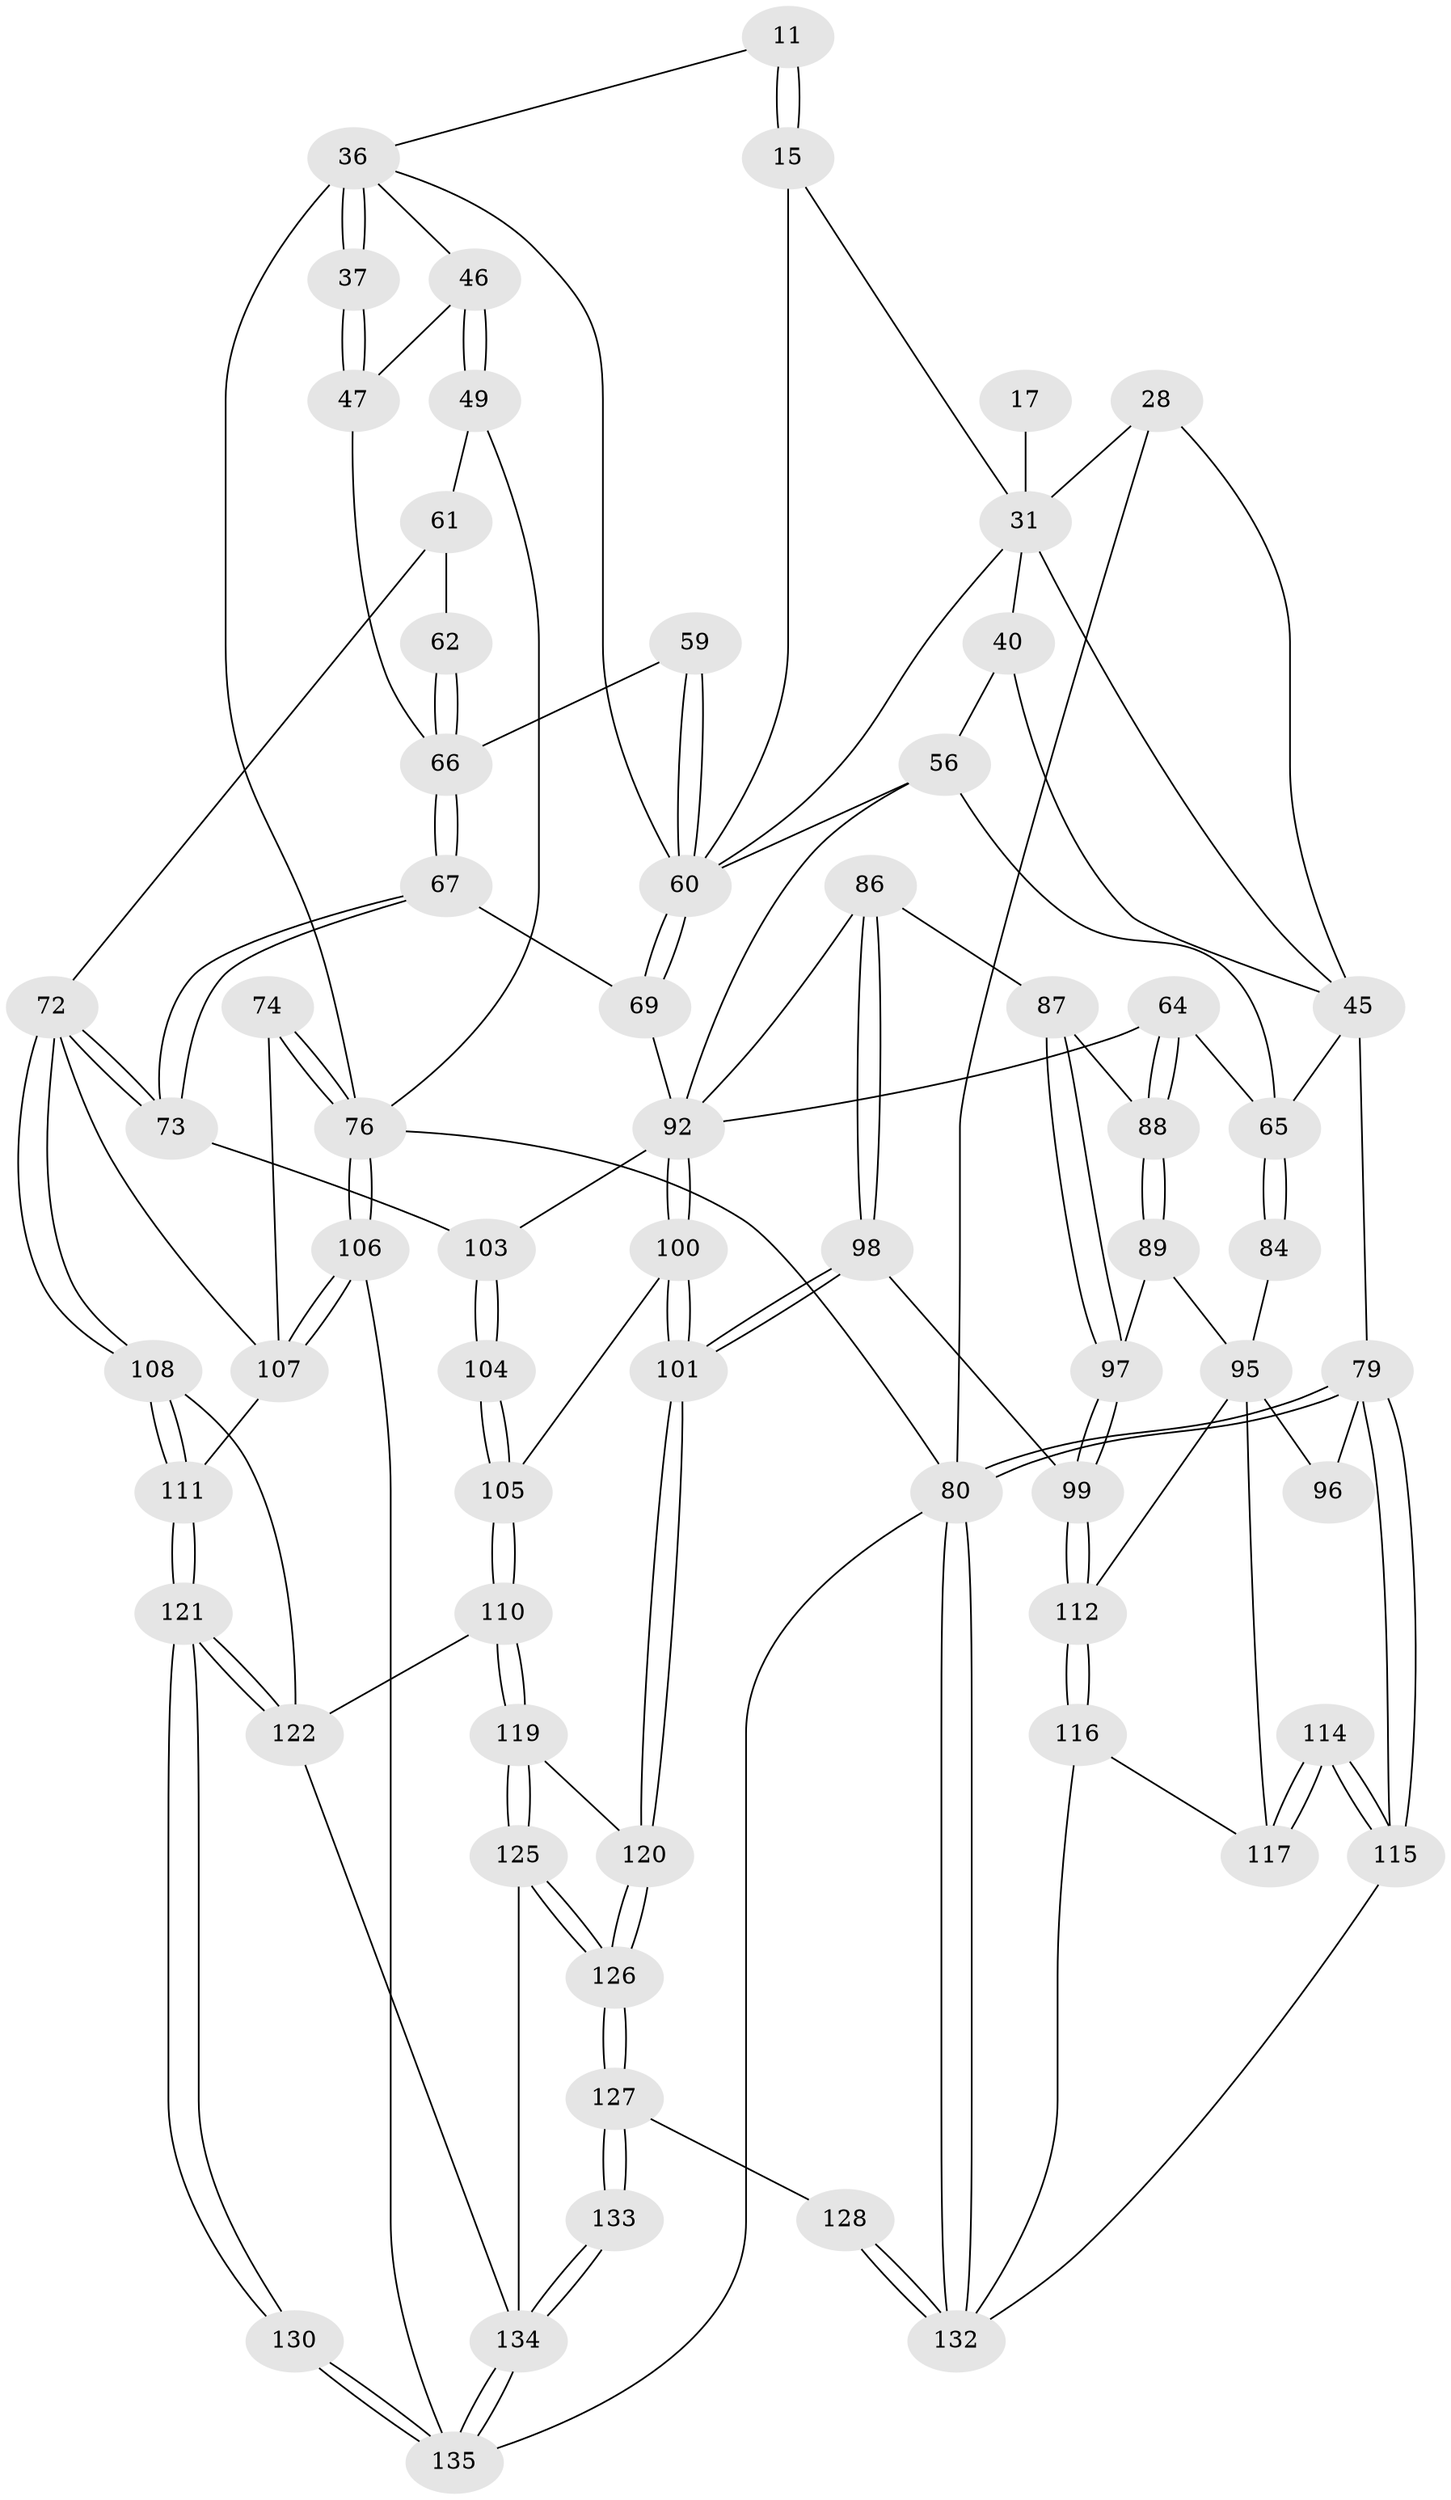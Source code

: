 // original degree distribution, {3: 0.014814814814814815, 5: 0.5333333333333333, 6: 0.21481481481481482, 4: 0.23703703703703705}
// Generated by graph-tools (version 1.1) at 2025/00/03/09/25 05:00:35]
// undirected, 67 vertices, 156 edges
graph export_dot {
graph [start="1"]
  node [color=gray90,style=filled];
  11 [pos="+0.6494471422354965+0.15907059913444946"];
  15 [pos="+0.5387352154853704+0.18670492820084883",super="+8"];
  17 [pos="+0.3084555383631435+0.16820804848953175"];
  28 [pos="+0+0",super="+14+13"];
  31 [pos="+0.26303050080373297+0.23947848059654628",super="+25+26+27+18"];
  36 [pos="+0.7034488309700887+0.19853842143931433",super="+33+35"];
  37 [pos="+0.6327872089237347+0.29808601010457614"];
  40 [pos="+0.18634718063768502+0.2664596391120349",super="+39+38"];
  45 [pos="+0+0.3681331670951188",super="+43+30"];
  46 [pos="+0.7313765176439516+0.2904950483706911"];
  47 [pos="+0.699535037540067+0.31076733062592715"];
  49 [pos="+0.8315706641098836+0.38598664853344794"];
  56 [pos="+0.41304267605838046+0.3959224005374763",super="+54"];
  59 [pos="+0.6030977786821656+0.38856058968817464"];
  60 [pos="+0.5516067580932131+0.41121261981838275",super="+55+21+34"];
  61 [pos="+0.8106063072348255+0.3985490323007194"];
  62 [pos="+0.7748655269386814+0.41583928949281623"];
  64 [pos="+0.34697356536181345+0.469668251159798"];
  65 [pos="+0.320917115757473+0.46421098974923225",super="+52+53"];
  66 [pos="+0.7014787409743518+0.4746983810842734",super="+58+57"];
  67 [pos="+0.6890410034004398+0.5501214670252333"];
  69 [pos="+0.5434256018655609+0.49663051959648863",super="+68"];
  72 [pos="+0.7614603608297434+0.6070198504539974",super="+71"];
  73 [pos="+0.7006491379569503+0.580251482364085"];
  74 [pos="+0.9205373085434078+0.5335094392954238"];
  76 [pos="+1+0.541232677698678",super="+22+23+48+24"];
  79 [pos="+0+0.8564974003818265",super="+78+77"];
  80 [pos="+0+1",super="+3"];
  84 [pos="+0.22386735320625345+0.5623879882236407",super="+81"];
  86 [pos="+0.40695997706319104+0.5759186123969116"];
  87 [pos="+0.3910410052908682+0.5663021778901056"];
  88 [pos="+0.35480336533697715+0.4959429319209463"];
  89 [pos="+0.23793668942336746+0.6412202151018396"];
  92 [pos="+0.50335739276022+0.6081235694099528",super="+91+85+70"];
  95 [pos="+0.11502679130669313+0.6697557669533928",super="+94+93"];
  96 [pos="+0.055842844020646897+0.657785490394455",super="+83"];
  97 [pos="+0.2720122994936663+0.6479698576776523"];
  98 [pos="+0.4015393284427103+0.7399231026582364"];
  99 [pos="+0.3887088607077252+0.7384462765063134"];
  100 [pos="+0.5030871383190765+0.7059590971824699"];
  101 [pos="+0.4393952500481079+0.7618711219911338"];
  103 [pos="+0.5354799322680573+0.60144261950271",super="+102"];
  104 [pos="+0.620472061844288+0.6861944177574134"];
  105 [pos="+0.6127363584898996+0.700897802091699"];
  106 [pos="+1+0.6579551876461602"];
  107 [pos="+0.9287021023048648+0.7516595963878608",super="+75"];
  108 [pos="+0.7680058045836046+0.6961041311014378"];
  110 [pos="+0.6358713865430667+0.7558754163169675"];
  111 [pos="+0.9124385758040717+0.7709470070536459"];
  112 [pos="+0.22137172463165145+0.8355788172413092"];
  114 [pos="+0+0.8411266262931348"];
  115 [pos="+0+0.8525609816188381"];
  116 [pos="+0.21723124633717514+0.8434969055699885"];
  117 [pos="+0.14663935442014997+0.8247215446600956",super="+113"];
  119 [pos="+0.6344138405666898+0.763170800707777"];
  120 [pos="+0.4602349935321192+0.8348489610394093"];
  121 [pos="+0.8608893529420306+0.8942070561405091"];
  122 [pos="+0.7927539036213876+0.8760883374450412",super="+109"];
  125 [pos="+0.6509991289034828+0.8893135703389826"];
  126 [pos="+0.4742011467292451+0.9919684399188078"];
  127 [pos="+0.409164340711574+1"];
  128 [pos="+0.38523041801713115+1"];
  130 [pos="+0.8633892359751977+0.897877779448649"];
  132 [pos="+0.14582292372834318+1",super="+131+129"];
  133 [pos="+0.6158249975518888+1"];
  134 [pos="+0.7139456979749319+1",super="+123+124"];
  135 [pos="+0.8569679251414708+1",super="+118"];
  11 -- 15 [weight=2];
  11 -- 15;
  11 -- 36;
  15 -- 60;
  15 -- 31;
  17 -- 31 [weight=3];
  28 -- 80 [weight=2];
  28 -- 31 [weight=3];
  28 -- 45;
  31 -- 40 [weight=2];
  31 -- 60;
  31 -- 45;
  36 -- 37 [weight=2];
  36 -- 37;
  36 -- 60;
  36 -- 76 [weight=2];
  36 -- 46;
  37 -- 47;
  37 -- 47;
  40 -- 45;
  40 -- 56 [weight=2];
  45 -- 79 [weight=2];
  45 -- 65 [weight=2];
  46 -- 47;
  46 -- 49;
  46 -- 49;
  47 -- 66;
  49 -- 61;
  49 -- 76;
  56 -- 60 [weight=2];
  56 -- 92;
  56 -- 65;
  59 -- 60 [weight=2];
  59 -- 60;
  59 -- 66;
  60 -- 69;
  60 -- 69;
  61 -- 62;
  61 -- 72;
  62 -- 66 [weight=2];
  62 -- 66;
  64 -- 65;
  64 -- 88;
  64 -- 88;
  64 -- 92;
  65 -- 84 [weight=2];
  65 -- 84;
  66 -- 67;
  66 -- 67;
  67 -- 73;
  67 -- 73;
  67 -- 69;
  69 -- 92 [weight=2];
  72 -- 73;
  72 -- 73;
  72 -- 108;
  72 -- 108;
  72 -- 107;
  73 -- 103;
  74 -- 76 [weight=2];
  74 -- 76;
  74 -- 107;
  76 -- 106;
  76 -- 106;
  76 -- 80 [weight=2];
  79 -- 80;
  79 -- 80;
  79 -- 115;
  79 -- 115;
  79 -- 96 [weight=2];
  80 -- 132;
  80 -- 132;
  80 -- 135 [weight=2];
  84 -- 95 [weight=2];
  86 -- 87;
  86 -- 98;
  86 -- 98;
  86 -- 92;
  87 -- 88;
  87 -- 97;
  87 -- 97;
  88 -- 89;
  88 -- 89;
  89 -- 97;
  89 -- 95;
  92 -- 100;
  92 -- 100;
  92 -- 103;
  95 -- 96 [weight=2];
  95 -- 117;
  95 -- 112;
  97 -- 99;
  97 -- 99;
  98 -- 99;
  98 -- 101;
  98 -- 101;
  99 -- 112;
  99 -- 112;
  100 -- 101;
  100 -- 101;
  100 -- 105;
  101 -- 120;
  101 -- 120;
  103 -- 104 [weight=2];
  103 -- 104;
  104 -- 105;
  104 -- 105;
  105 -- 110;
  105 -- 110;
  106 -- 107;
  106 -- 107;
  106 -- 135;
  107 -- 111;
  108 -- 111;
  108 -- 111;
  108 -- 122;
  110 -- 119;
  110 -- 119;
  110 -- 122;
  111 -- 121;
  111 -- 121;
  112 -- 116;
  112 -- 116;
  114 -- 115;
  114 -- 115;
  114 -- 117 [weight=2];
  114 -- 117;
  115 -- 132;
  116 -- 117;
  116 -- 132;
  119 -- 120;
  119 -- 125;
  119 -- 125;
  120 -- 126;
  120 -- 126;
  121 -- 122;
  121 -- 122;
  121 -- 130;
  121 -- 130;
  122 -- 134;
  125 -- 126;
  125 -- 126;
  125 -- 134;
  126 -- 127;
  126 -- 127;
  127 -- 128;
  127 -- 133;
  127 -- 133;
  128 -- 132 [weight=2];
  128 -- 132;
  130 -- 135 [weight=2];
  130 -- 135;
  133 -- 134 [weight=2];
  133 -- 134;
  134 -- 135;
  134 -- 135;
}
